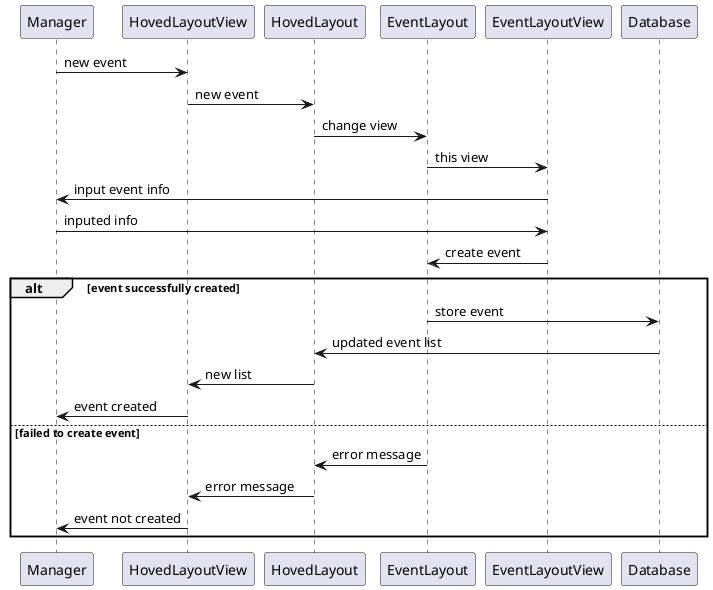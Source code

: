 @startuml
Manager -> HovedLayoutView: new event
HovedLayoutView -> HovedLayout: new event
HovedLayout -> EventLayout: change view
EventLayout -> EventLayoutView: this view
EventLayoutView -> Manager: input event info
Manager -> EventLayoutView: inputed info
EventLayoutView -> EventLayout: create event
alt event successfully created
EventLayout -> Database: store event
Database -> HovedLayout: updated event list
HovedLayout -> HovedLayoutView: new list
HovedLayoutView -> Manager: event created
else failed to create event
EventLayout -> HovedLayout: error message
HovedLayout -> HovedLayoutView: error message
HovedLayoutView -> Manager: event not created
end
@enduml